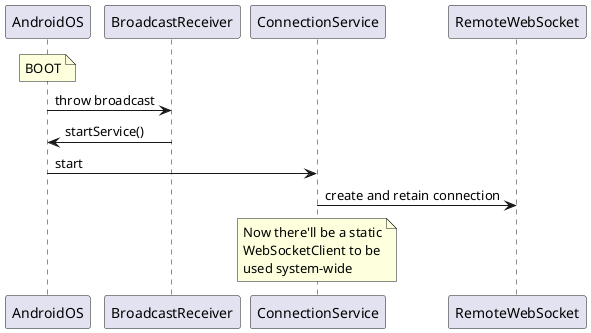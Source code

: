 @startuml
participant AndroidOS order 1
participant BroadcastReceiver order 2
participant ConnectionService order 3
participant RemoteWebSocket order 4

note over AndroidOS
BOOT
end note

AndroidOS -> BroadcastReceiver: throw broadcast
BroadcastReceiver -> AndroidOS: startService()
AndroidOS -> ConnectionService: start
ConnectionService -> RemoteWebSocket: create and retain connection

note over ConnectionService
Now there'll be a static
WebSocketClient to be
used system-wide
end note
@enduml